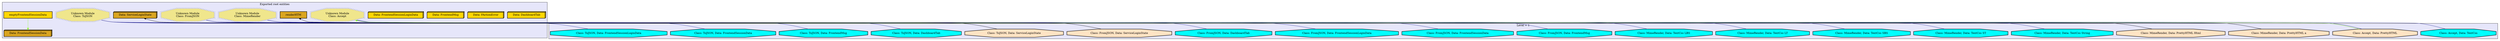 digraph "Levels within Thentos.Frontend.Types" {
    node [margin="0.4,0.1"
         ,style=filled];
    subgraph cluster_0 {
        graph [label="Exported root entities"
              ,style=filled
              ,fillcolor=lavender];
        1 [label="Data: DashboardTab"
          ,shape=box3d
          ,fillcolor=gold
          ,style="filled,bold"];
        6 [label="Data: FActionError"
          ,shape=box3d
          ,fillcolor=gold
          ,style="filled,bold"];
        12 [label="Data: FrontendMsg"
           ,shape=box3d
           ,fillcolor=gold
           ,style="filled,bold"];
        14 [label="Data: FrontendSessionData"
           ,shape=box3d
           ,fillcolor=goldenrod
           ,style="filled,bold"];
        15 [label="Data: FrontendSessionLoginData"
           ,shape=box3d
           ,fillcolor=gold
           ,style="filled,bold"];
        16 [label="Data: ServiceLoginState"
           ,shape=box3d
           ,fillcolor=goldenrod
           ,style="filled,bold"];
        27 [label=emptyFrontendSessionData
           ,shape=box
           ,fillcolor=gold
           ,style="filled,bold"];
        40 [label=renderHTM
           ,shape=box
           ,fillcolor=goldenrod
           ,style="filled,bold"];
        46 [label="Unknown Module\nClass: Accept"
           ,shape=doubleoctagon
           ,fillcolor=khaki
           ,style="filled,dotted"];
        47 [label="Unknown Module\nClass: MimeRender"
           ,shape=doubleoctagon
           ,fillcolor=khaki
           ,style="filled,dotted"];
        48 [label="Unknown Module\nClass: FromJSON"
           ,shape=doubleoctagon
           ,fillcolor=khaki
           ,style="filled,dotted"];
        49 [label="Unknown Module\nClass: ToJSON"
           ,shape=doubleoctagon
           ,fillcolor=khaki
           ,style="filled,dotted"];
    }
    subgraph cluster_1 {
        graph [label="Level = 1"
              ,style=filled
              ,fillcolor=lavender];
        25 [label="Class: Accept, Data: PrettyHTML"
           ,shape=octagon
           ,fillcolor=bisque
           ,style="filled,bold"];
        26 [label="Class: Accept, Data: TextCss"
           ,shape=octagon
           ,fillcolor=cyan
           ,style="filled,bold"];
        28 [label="Class: MimeRender, Data: PrettyHTML Html"
           ,shape=octagon
           ,fillcolor=bisque
           ,style="filled,bold"];
        29 [label="Class: MimeRender, Data: PrettyHTML a"
           ,shape=octagon
           ,fillcolor=bisque
           ,style="filled,bold"];
        30 [label="Class: MimeRender, Data: TextCss LBS"
           ,shape=octagon
           ,fillcolor=cyan
           ,style="filled,bold"];
        31 [label="Class: MimeRender, Data: TextCss LT"
           ,shape=octagon
           ,fillcolor=cyan
           ,style="filled,bold"];
        32 [label="Class: MimeRender, Data: TextCss SBS"
           ,shape=octagon
           ,fillcolor=cyan
           ,style="filled,bold"];
        33 [label="Class: MimeRender, Data: TextCss ST"
           ,shape=octagon
           ,fillcolor=cyan
           ,style="filled,bold"];
        34 [label="Class: MimeRender, Data: TextCss String"
           ,shape=octagon
           ,fillcolor=cyan
           ,style="filled,bold"];
        35 [label="Class: FromJSON, Data: DashboardTab"
           ,shape=octagon
           ,fillcolor=cyan
           ,style="filled,bold"];
        36 [label="Class: FromJSON, Data: FrontendMsg"
           ,shape=octagon
           ,fillcolor=cyan
           ,style="filled,bold"];
        37 [label="Class: FromJSON, Data: FrontendSessionData"
           ,shape=octagon
           ,fillcolor=cyan
           ,style="filled,bold"];
        38 [label="Class: FromJSON, Data: FrontendSessionLoginData"
           ,shape=octagon
           ,fillcolor=cyan
           ,style="filled,bold"];
        39 [label="Class: FromJSON, Data: ServiceLoginState"
           ,shape=octagon
           ,fillcolor=bisque
           ,style="filled,bold"];
        41 [label="Class: ToJSON, Data: DashboardTab"
           ,shape=octagon
           ,fillcolor=cyan
           ,style="filled,bold"];
        42 [label="Class: ToJSON, Data: FrontendMsg"
           ,shape=octagon
           ,fillcolor=cyan
           ,style="filled,bold"];
        43 [label="Class: ToJSON, Data: FrontendSessionData"
           ,shape=octagon
           ,fillcolor=cyan
           ,style="filled,bold"];
        44 [label="Class: ToJSON, Data: FrontendSessionLoginData"
           ,shape=octagon
           ,fillcolor=cyan
           ,style="filled,bold"];
        45 [label="Class: ToJSON, Data: ServiceLoginState"
           ,shape=octagon
           ,fillcolor=bisque
           ,style="filled,bold"];
    }
    25 -> 46 [penwidth=1
             ,color=chartreuse];
    27 -> 14 [penwidth=1
             ,color=chartreuse];
    28 -> 40 [penwidth=1
             ,color=black];
    29 -> 40 [penwidth=1
             ,color=black];
    39 -> 16 [penwidth=1
             ,color=black];
    45 -> 16 [penwidth=1
             ,color=black];
    46 -> 25 [penwidth=1
             ,color=navy
             ,dir=none];
    46 -> 26 [penwidth=1
             ,color=navy
             ,dir=none];
    47 -> 28 [penwidth=1
             ,color=navy
             ,dir=none];
    47 -> 29 [penwidth=1
             ,color=navy
             ,dir=none];
    47 -> 30 [penwidth=1
             ,color=navy
             ,dir=none];
    47 -> 31 [penwidth=1
             ,color=navy
             ,dir=none];
    47 -> 32 [penwidth=1
             ,color=navy
             ,dir=none];
    47 -> 33 [penwidth=1
             ,color=navy
             ,dir=none];
    47 -> 34 [penwidth=1
             ,color=navy
             ,dir=none];
    48 -> 35 [penwidth=1
             ,color=navy
             ,dir=none];
    48 -> 36 [penwidth=1
             ,color=navy
             ,dir=none];
    48 -> 37 [penwidth=1
             ,color=navy
             ,dir=none];
    48 -> 38 [penwidth=1
             ,color=navy
             ,dir=none];
    48 -> 39 [penwidth=1
             ,color=navy
             ,dir=none];
    49 -> 41 [penwidth=1
             ,color=navy
             ,dir=none];
    49 -> 42 [penwidth=1
             ,color=navy
             ,dir=none];
    49 -> 43 [penwidth=1
             ,color=navy
             ,dir=none];
    49 -> 44 [penwidth=1
             ,color=navy
             ,dir=none];
    49 -> 45 [penwidth=1
             ,color=navy
             ,dir=none];
}

